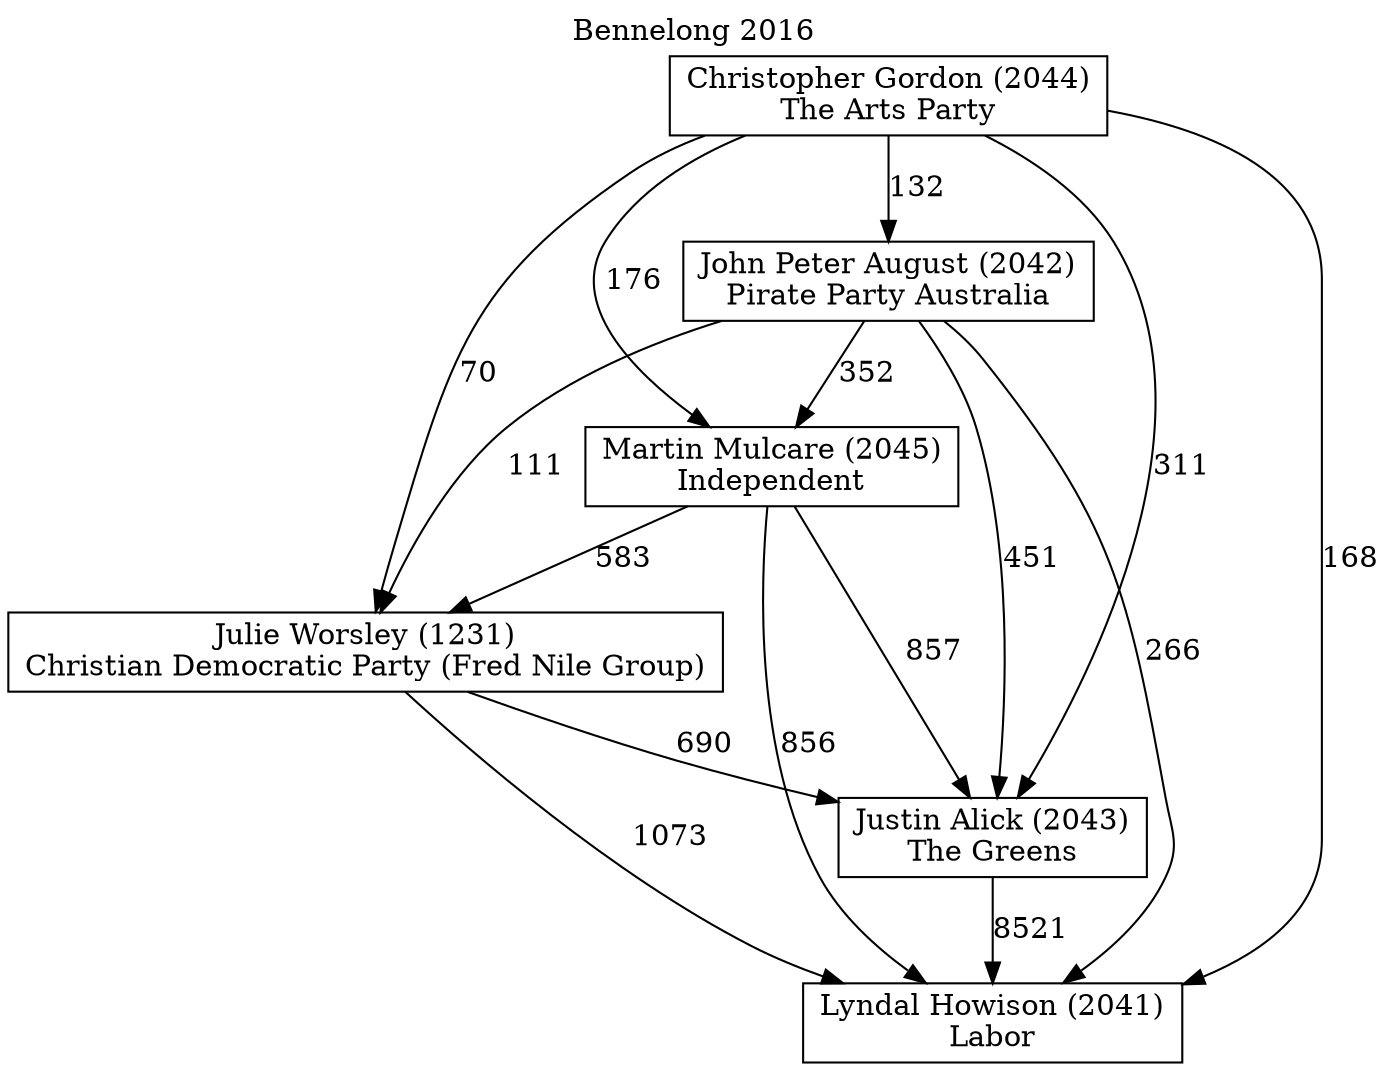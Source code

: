 // House preference flow
digraph "Lyndal Howison (2041)_Bennelong_2016" {
	graph [label="Bennelong 2016" labelloc=t mclimit=10]
	node [shape=box]
	"John Peter August (2042)" [label="John Peter August (2042)
Pirate Party Australia"]
	"Martin Mulcare (2045)" [label="Martin Mulcare (2045)
Independent"]
	"Justin Alick (2043)" [label="Justin Alick (2043)
The Greens"]
	"Christopher Gordon (2044)" [label="Christopher Gordon (2044)
The Arts Party"]
	"Julie Worsley (1231)" [label="Julie Worsley (1231)
Christian Democratic Party (Fred Nile Group)"]
	"Lyndal Howison (2041)" [label="Lyndal Howison (2041)
Labor"]
	"Justin Alick (2043)" -> "Lyndal Howison (2041)" [label=8521]
	"Julie Worsley (1231)" -> "Lyndal Howison (2041)" [label=1073]
	"Christopher Gordon (2044)" -> "Martin Mulcare (2045)" [label=176]
	"Christopher Gordon (2044)" -> "John Peter August (2042)" [label=132]
	"John Peter August (2042)" -> "Martin Mulcare (2045)" [label=352]
	"Christopher Gordon (2044)" -> "Justin Alick (2043)" [label=311]
	"John Peter August (2042)" -> "Julie Worsley (1231)" [label=111]
	"Christopher Gordon (2044)" -> "Lyndal Howison (2041)" [label=168]
	"John Peter August (2042)" -> "Justin Alick (2043)" [label=451]
	"Martin Mulcare (2045)" -> "Lyndal Howison (2041)" [label=856]
	"Julie Worsley (1231)" -> "Justin Alick (2043)" [label=690]
	"Martin Mulcare (2045)" -> "Julie Worsley (1231)" [label=583]
	"Martin Mulcare (2045)" -> "Justin Alick (2043)" [label=857]
	"Christopher Gordon (2044)" -> "Julie Worsley (1231)" [label=70]
	"John Peter August (2042)" -> "Lyndal Howison (2041)" [label=266]
}
